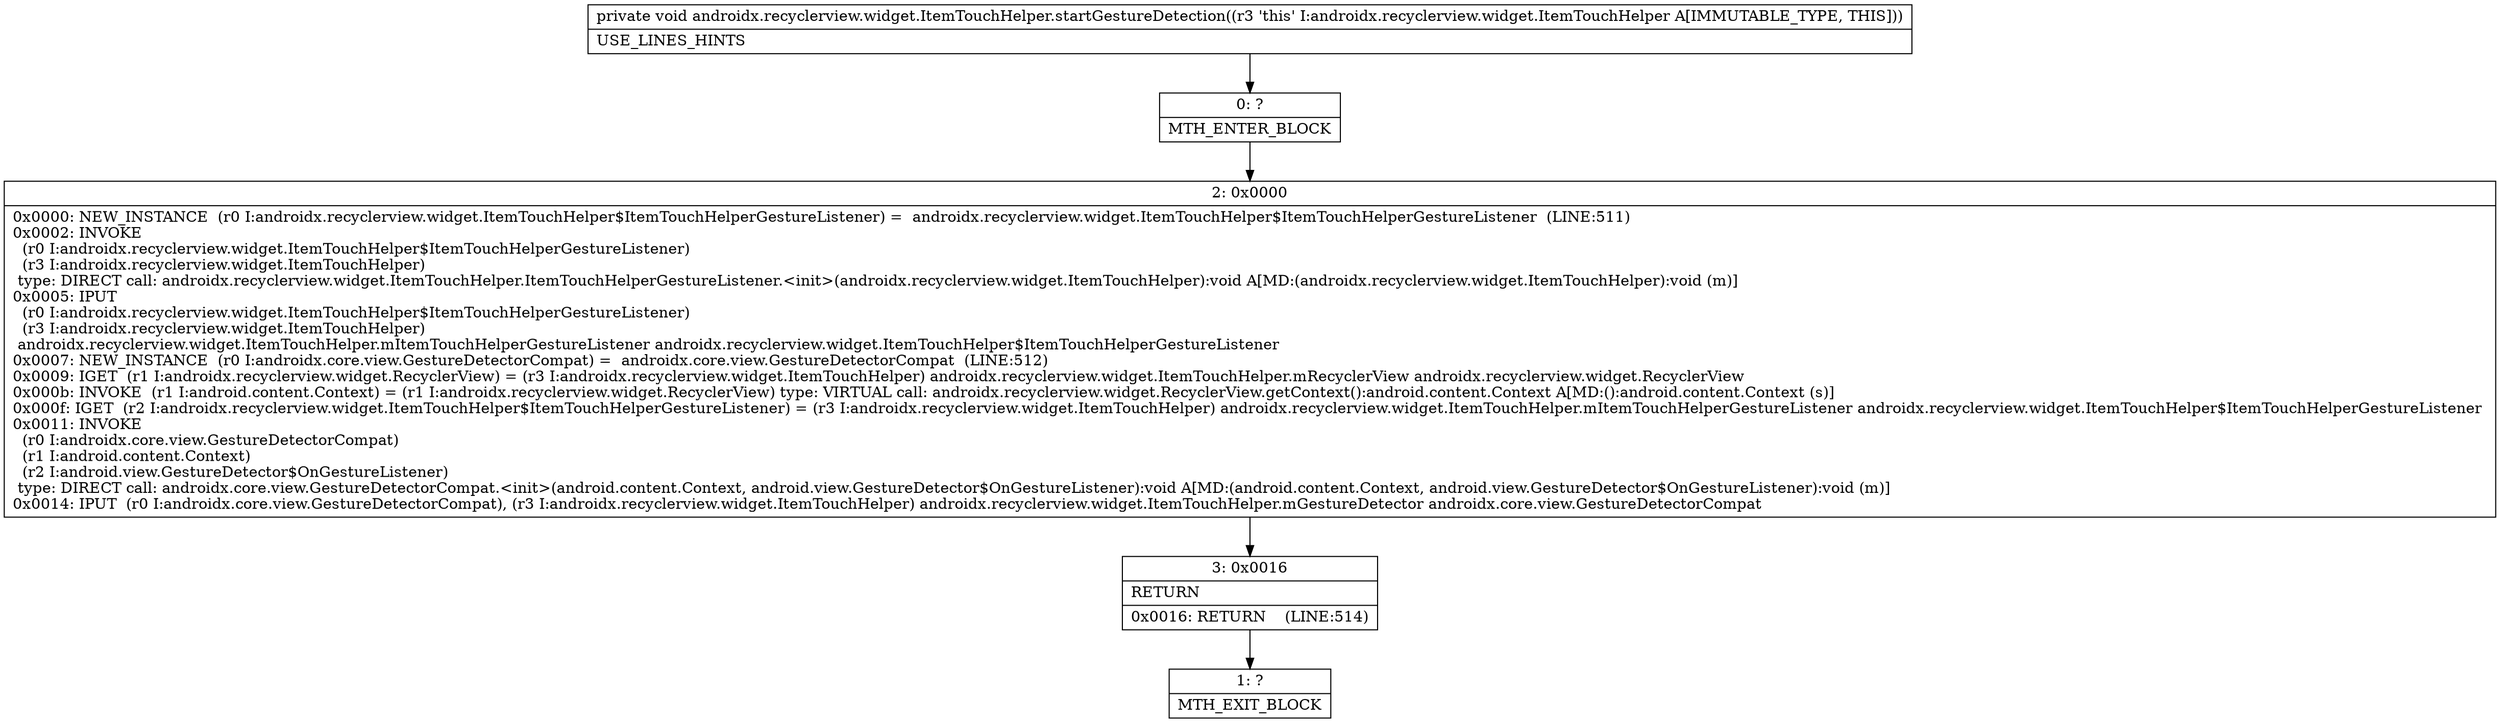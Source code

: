 digraph "CFG forandroidx.recyclerview.widget.ItemTouchHelper.startGestureDetection()V" {
Node_0 [shape=record,label="{0\:\ ?|MTH_ENTER_BLOCK\l}"];
Node_2 [shape=record,label="{2\:\ 0x0000|0x0000: NEW_INSTANCE  (r0 I:androidx.recyclerview.widget.ItemTouchHelper$ItemTouchHelperGestureListener) =  androidx.recyclerview.widget.ItemTouchHelper$ItemTouchHelperGestureListener  (LINE:511)\l0x0002: INVOKE  \l  (r0 I:androidx.recyclerview.widget.ItemTouchHelper$ItemTouchHelperGestureListener)\l  (r3 I:androidx.recyclerview.widget.ItemTouchHelper)\l type: DIRECT call: androidx.recyclerview.widget.ItemTouchHelper.ItemTouchHelperGestureListener.\<init\>(androidx.recyclerview.widget.ItemTouchHelper):void A[MD:(androidx.recyclerview.widget.ItemTouchHelper):void (m)]\l0x0005: IPUT  \l  (r0 I:androidx.recyclerview.widget.ItemTouchHelper$ItemTouchHelperGestureListener)\l  (r3 I:androidx.recyclerview.widget.ItemTouchHelper)\l androidx.recyclerview.widget.ItemTouchHelper.mItemTouchHelperGestureListener androidx.recyclerview.widget.ItemTouchHelper$ItemTouchHelperGestureListener \l0x0007: NEW_INSTANCE  (r0 I:androidx.core.view.GestureDetectorCompat) =  androidx.core.view.GestureDetectorCompat  (LINE:512)\l0x0009: IGET  (r1 I:androidx.recyclerview.widget.RecyclerView) = (r3 I:androidx.recyclerview.widget.ItemTouchHelper) androidx.recyclerview.widget.ItemTouchHelper.mRecyclerView androidx.recyclerview.widget.RecyclerView \l0x000b: INVOKE  (r1 I:android.content.Context) = (r1 I:androidx.recyclerview.widget.RecyclerView) type: VIRTUAL call: androidx.recyclerview.widget.RecyclerView.getContext():android.content.Context A[MD:():android.content.Context (s)]\l0x000f: IGET  (r2 I:androidx.recyclerview.widget.ItemTouchHelper$ItemTouchHelperGestureListener) = (r3 I:androidx.recyclerview.widget.ItemTouchHelper) androidx.recyclerview.widget.ItemTouchHelper.mItemTouchHelperGestureListener androidx.recyclerview.widget.ItemTouchHelper$ItemTouchHelperGestureListener \l0x0011: INVOKE  \l  (r0 I:androidx.core.view.GestureDetectorCompat)\l  (r1 I:android.content.Context)\l  (r2 I:android.view.GestureDetector$OnGestureListener)\l type: DIRECT call: androidx.core.view.GestureDetectorCompat.\<init\>(android.content.Context, android.view.GestureDetector$OnGestureListener):void A[MD:(android.content.Context, android.view.GestureDetector$OnGestureListener):void (m)]\l0x0014: IPUT  (r0 I:androidx.core.view.GestureDetectorCompat), (r3 I:androidx.recyclerview.widget.ItemTouchHelper) androidx.recyclerview.widget.ItemTouchHelper.mGestureDetector androidx.core.view.GestureDetectorCompat \l}"];
Node_3 [shape=record,label="{3\:\ 0x0016|RETURN\l|0x0016: RETURN    (LINE:514)\l}"];
Node_1 [shape=record,label="{1\:\ ?|MTH_EXIT_BLOCK\l}"];
MethodNode[shape=record,label="{private void androidx.recyclerview.widget.ItemTouchHelper.startGestureDetection((r3 'this' I:androidx.recyclerview.widget.ItemTouchHelper A[IMMUTABLE_TYPE, THIS]))  | USE_LINES_HINTS\l}"];
MethodNode -> Node_0;Node_0 -> Node_2;
Node_2 -> Node_3;
Node_3 -> Node_1;
}


